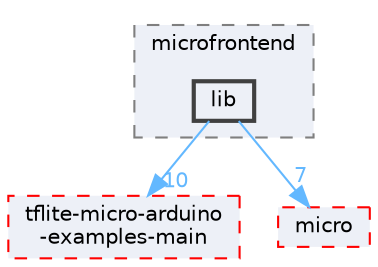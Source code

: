 digraph "Arduino/GetStartedWithMachineLearningOnArduino/tflite-micro-main/tensorflow/lite/experimental/microfrontend/lib"
{
 // LATEX_PDF_SIZE
  bgcolor="transparent";
  edge [fontname=Helvetica,fontsize=10,labelfontname=Helvetica,labelfontsize=10];
  node [fontname=Helvetica,fontsize=10,shape=box,height=0.2,width=0.4];
  compound=true
  subgraph clusterdir_c885df64ef20248b05df28f6ddbe498d {
    graph [ bgcolor="#edf0f7", pencolor="grey50", label="microfrontend", fontname=Helvetica,fontsize=10 style="filled,dashed", URL="dir_c885df64ef20248b05df28f6ddbe498d.html",tooltip=""]
  dir_b0d2745f3f3cddc4072a3f2d08aab1e4 [label="lib", fillcolor="#edf0f7", color="grey25", style="filled,bold", URL="dir_b0d2745f3f3cddc4072a3f2d08aab1e4.html",tooltip=""];
  }
  dir_0d2ed21f8b79a9b0d8abfa821a489de0 [label="tflite-micro-arduino\l-examples-main", fillcolor="#edf0f7", color="red", style="filled,dashed", URL="dir_0d2ed21f8b79a9b0d8abfa821a489de0.html",tooltip=""];
  dir_b8cffeb19aff853b8801b5d330607df8 [label="micro", fillcolor="#edf0f7", color="red", style="filled,dashed", URL="dir_b8cffeb19aff853b8801b5d330607df8.html",tooltip=""];
  dir_b0d2745f3f3cddc4072a3f2d08aab1e4->dir_0d2ed21f8b79a9b0d8abfa821a489de0 [headlabel="10", labeldistance=1.5 headhref="dir_000174_000335.html" href="dir_000174_000335.html" color="steelblue1" fontcolor="steelblue1"];
  dir_b0d2745f3f3cddc4072a3f2d08aab1e4->dir_b8cffeb19aff853b8801b5d330607df8 [headlabel="7", labeldistance=1.5 headhref="dir_000174_000189.html" href="dir_000174_000189.html" color="steelblue1" fontcolor="steelblue1"];
}
